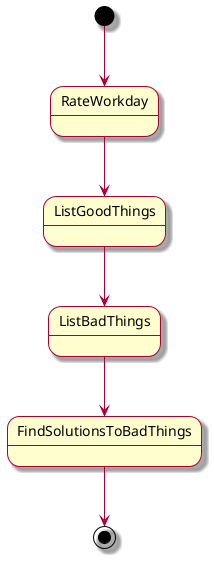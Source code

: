 @startuml
skin rose

[*] --> RateWorkday
RateWorkday --> ListGoodThings
ListGoodThings --> ListBadThings
ListBadThings --> FindSolutionsToBadThings
FindSolutionsToBadThings --> [*]

@enduml